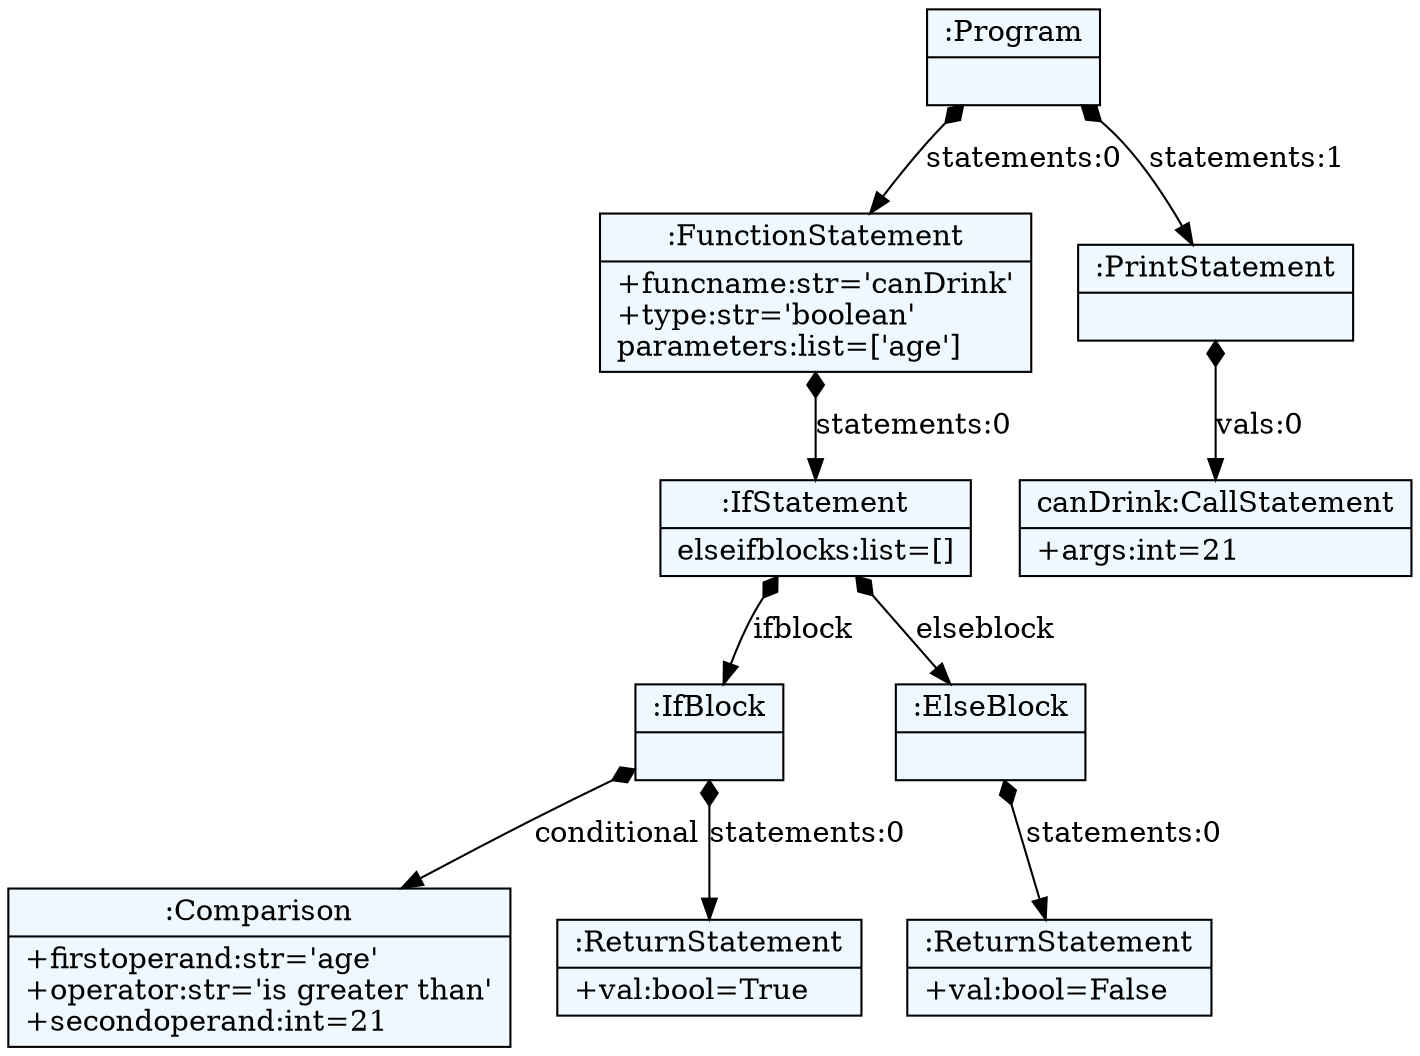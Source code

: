 
    digraph textX {
    fontname = "Bitstream Vera Sans"
    fontsize = 8
    node[
        shape=record,
        style=filled,
        fillcolor=aliceblue
    ]
    nodesep = 0.3
    edge[dir=black,arrowtail=empty]


1825236414688 -> 1825236411328 [label="statements:0" arrowtail=diamond dir=both]
1825236411328 -> 1825236415024 [label="statements:0" arrowtail=diamond dir=both]
1825236415024 -> 1825236415360 [label="ifblock" arrowtail=diamond dir=both]
1825236415360 -> 1825236415696 [label="conditional" arrowtail=diamond dir=both]
1825236415696[label="{:Comparison|+firstoperand:str='age'\l+operator:str='is greater than'\l+secondoperand:int=21\l}"]
1825236415360 -> 1825236416032 [label="statements:0" arrowtail=diamond dir=both]
1825236416032[label="{:ReturnStatement|+val:bool=True\l}"]
1825236415360[label="{:IfBlock|}"]
1825236415024 -> 1825236416368 [label="elseblock" arrowtail=diamond dir=both]
1825236416368 -> 1825237468816 [label="statements:0" arrowtail=diamond dir=both]
1825237468816[label="{:ReturnStatement|+val:bool=False\l}"]
1825236416368[label="{:ElseBlock|}"]
1825236415024[label="{:IfStatement|elseifblocks:list=[]\l}"]
1825236411328[label="{:FunctionStatement|+funcname:str='canDrink'\l+type:str='boolean'\lparameters:list=['age']\l}"]
1825236414688 -> 1825236416704 [label="statements:1" arrowtail=diamond dir=both]
1825236416704 -> 1825236417040 [label="vals:0" arrowtail=diamond dir=both]
1825236417040[label="{canDrink:CallStatement|+args:int=21\l}"]
1825236416704[label="{:PrintStatement|}"]
1825236414688[label="{:Program|}"]

}
